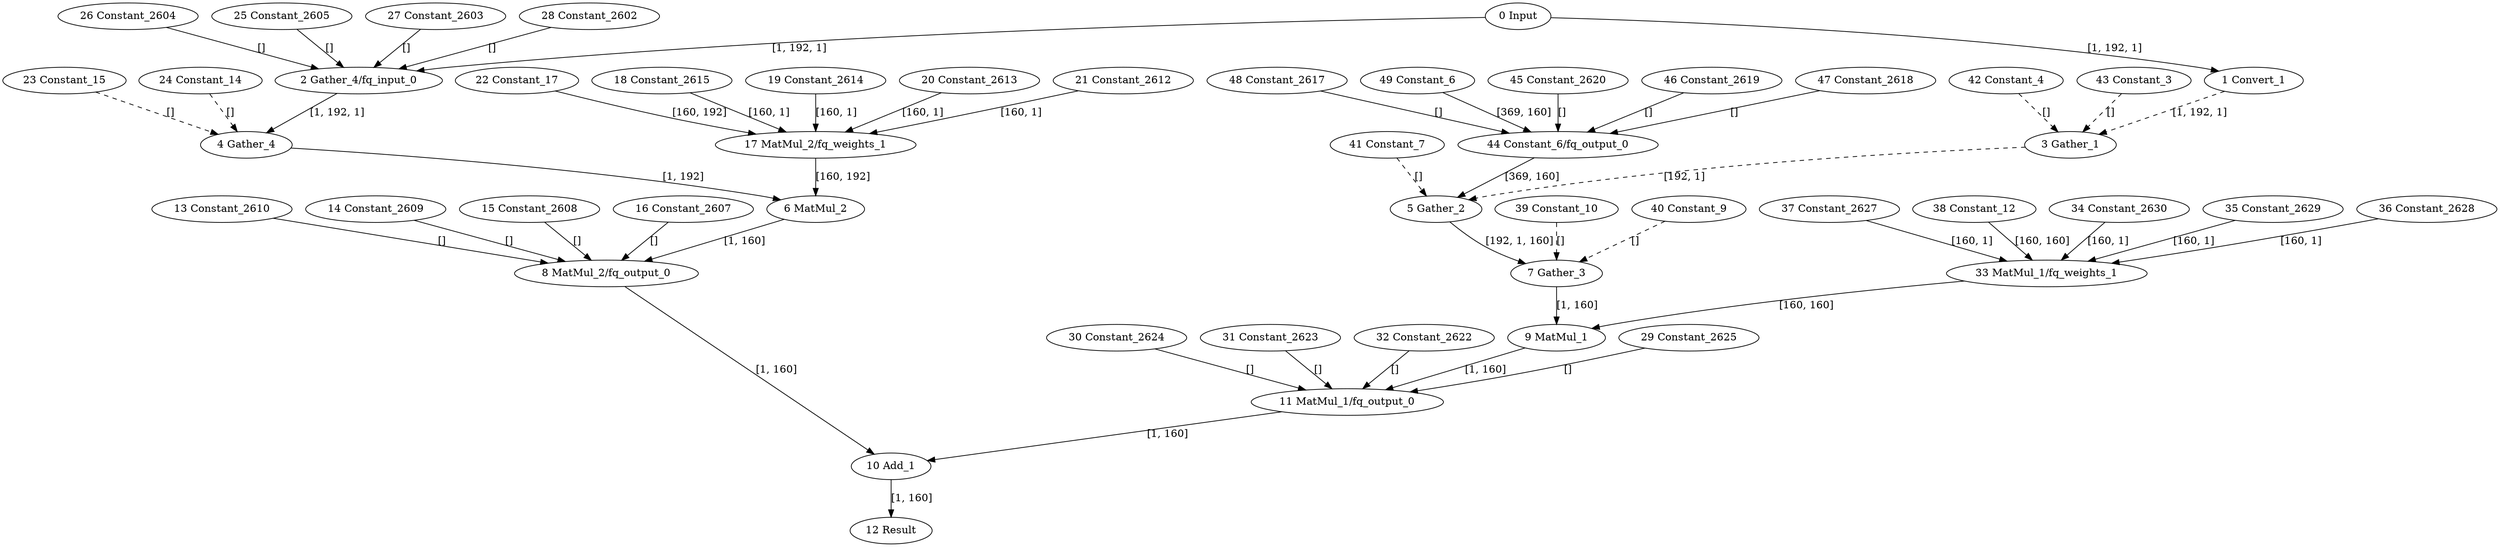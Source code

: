 strict digraph  {
"0 Input" [id=0, type=Parameter];
"1 Convert_1" [id=1, type=Convert];
"2 Gather_4/fq_input_0" [id=2, type=FakeQuantize];
"3 Gather_1" [id=3, type=Gather];
"4 Gather_4" [id=4, type=Gather];
"5 Gather_2" [id=5, type=Gather];
"6 MatMul_2" [id=6, type=MatMul];
"7 Gather_3" [id=7, type=Gather];
"8 MatMul_2/fq_output_0" [id=8, type=FakeQuantize];
"9 MatMul_1" [id=9, type=MatMul];
"10 Add_1" [id=10, type=Add];
"11 MatMul_1/fq_output_0" [id=11, type=FakeQuantize];
"12 Result" [id=12, type=Result];
"13 Constant_2610" [id=13, type=Constant];
"14 Constant_2609" [id=14, type=Constant];
"15 Constant_2608" [id=15, type=Constant];
"16 Constant_2607" [id=16, type=Constant];
"17 MatMul_2/fq_weights_1" [id=17, type=FakeQuantize];
"18 Constant_2615" [id=18, type=Constant];
"19 Constant_2614" [id=19, type=Constant];
"20 Constant_2613" [id=20, type=Constant];
"21 Constant_2612" [id=21, type=Constant];
"22 Constant_17" [id=22, type=Constant];
"23 Constant_15" [id=23, type=Constant];
"24 Constant_14" [id=24, type=Constant];
"25 Constant_2605" [id=25, type=Constant];
"26 Constant_2604" [id=26, type=Constant];
"27 Constant_2603" [id=27, type=Constant];
"28 Constant_2602" [id=28, type=Constant];
"29 Constant_2625" [id=29, type=Constant];
"30 Constant_2624" [id=30, type=Constant];
"31 Constant_2623" [id=31, type=Constant];
"32 Constant_2622" [id=32, type=Constant];
"33 MatMul_1/fq_weights_1" [id=33, type=FakeQuantize];
"34 Constant_2630" [id=34, type=Constant];
"35 Constant_2629" [id=35, type=Constant];
"36 Constant_2628" [id=36, type=Constant];
"37 Constant_2627" [id=37, type=Constant];
"38 Constant_12" [id=38, type=Constant];
"39 Constant_10" [id=39, type=Constant];
"40 Constant_9" [id=40, type=Constant];
"41 Constant_7" [id=41, type=Constant];
"42 Constant_4" [id=42, type=Constant];
"43 Constant_3" [id=43, type=Constant];
"44 Constant_6/fq_output_0" [id=44, type=FakeQuantize];
"45 Constant_2620" [id=45, type=Constant];
"46 Constant_2619" [id=46, type=Constant];
"47 Constant_2618" [id=47, type=Constant];
"48 Constant_2617" [id=48, type=Constant];
"49 Constant_6" [id=49, type=Constant];
"0 Input" -> "1 Convert_1"  [label="[1, 192, 1]", style=solid];
"0 Input" -> "2 Gather_4/fq_input_0"  [label="[1, 192, 1]", style=solid];
"1 Convert_1" -> "3 Gather_1"  [label="[1, 192, 1]", style=dashed];
"2 Gather_4/fq_input_0" -> "4 Gather_4"  [label="[1, 192, 1]", style=solid];
"3 Gather_1" -> "5 Gather_2"  [label="[192, 1]", style=dashed];
"4 Gather_4" -> "6 MatMul_2"  [label="[1, 192]", style=solid];
"5 Gather_2" -> "7 Gather_3"  [label="[192, 1, 160]", style=solid];
"6 MatMul_2" -> "8 MatMul_2/fq_output_0"  [label="[1, 160]", style=solid];
"7 Gather_3" -> "9 MatMul_1"  [label="[1, 160]", style=solid];
"8 MatMul_2/fq_output_0" -> "10 Add_1"  [label="[1, 160]", style=solid];
"9 MatMul_1" -> "11 MatMul_1/fq_output_0"  [label="[1, 160]", style=solid];
"10 Add_1" -> "12 Result"  [label="[1, 160]", style=solid];
"11 MatMul_1/fq_output_0" -> "10 Add_1"  [label="[1, 160]", style=solid];
"13 Constant_2610" -> "8 MatMul_2/fq_output_0"  [label="[]", style=solid];
"14 Constant_2609" -> "8 MatMul_2/fq_output_0"  [label="[]", style=solid];
"15 Constant_2608" -> "8 MatMul_2/fq_output_0"  [label="[]", style=solid];
"16 Constant_2607" -> "8 MatMul_2/fq_output_0"  [label="[]", style=solid];
"17 MatMul_2/fq_weights_1" -> "6 MatMul_2"  [label="[160, 192]", style=solid];
"18 Constant_2615" -> "17 MatMul_2/fq_weights_1"  [label="[160, 1]", style=solid];
"19 Constant_2614" -> "17 MatMul_2/fq_weights_1"  [label="[160, 1]", style=solid];
"20 Constant_2613" -> "17 MatMul_2/fq_weights_1"  [label="[160, 1]", style=solid];
"21 Constant_2612" -> "17 MatMul_2/fq_weights_1"  [label="[160, 1]", style=solid];
"22 Constant_17" -> "17 MatMul_2/fq_weights_1"  [label="[160, 192]", style=solid];
"23 Constant_15" -> "4 Gather_4"  [label="[]", style=dashed];
"24 Constant_14" -> "4 Gather_4"  [label="[]", style=dashed];
"25 Constant_2605" -> "2 Gather_4/fq_input_0"  [label="[]", style=solid];
"26 Constant_2604" -> "2 Gather_4/fq_input_0"  [label="[]", style=solid];
"27 Constant_2603" -> "2 Gather_4/fq_input_0"  [label="[]", style=solid];
"28 Constant_2602" -> "2 Gather_4/fq_input_0"  [label="[]", style=solid];
"29 Constant_2625" -> "11 MatMul_1/fq_output_0"  [label="[]", style=solid];
"30 Constant_2624" -> "11 MatMul_1/fq_output_0"  [label="[]", style=solid];
"31 Constant_2623" -> "11 MatMul_1/fq_output_0"  [label="[]", style=solid];
"32 Constant_2622" -> "11 MatMul_1/fq_output_0"  [label="[]", style=solid];
"33 MatMul_1/fq_weights_1" -> "9 MatMul_1"  [label="[160, 160]", style=solid];
"34 Constant_2630" -> "33 MatMul_1/fq_weights_1"  [label="[160, 1]", style=solid];
"35 Constant_2629" -> "33 MatMul_1/fq_weights_1"  [label="[160, 1]", style=solid];
"36 Constant_2628" -> "33 MatMul_1/fq_weights_1"  [label="[160, 1]", style=solid];
"37 Constant_2627" -> "33 MatMul_1/fq_weights_1"  [label="[160, 1]", style=solid];
"38 Constant_12" -> "33 MatMul_1/fq_weights_1"  [label="[160, 160]", style=solid];
"39 Constant_10" -> "7 Gather_3"  [label="[]", style=dashed];
"40 Constant_9" -> "7 Gather_3"  [label="[]", style=dashed];
"41 Constant_7" -> "5 Gather_2"  [label="[]", style=dashed];
"42 Constant_4" -> "3 Gather_1"  [label="[]", style=dashed];
"43 Constant_3" -> "3 Gather_1"  [label="[]", style=dashed];
"44 Constant_6/fq_output_0" -> "5 Gather_2"  [label="[369, 160]", style=solid];
"45 Constant_2620" -> "44 Constant_6/fq_output_0"  [label="[]", style=solid];
"46 Constant_2619" -> "44 Constant_6/fq_output_0"  [label="[]", style=solid];
"47 Constant_2618" -> "44 Constant_6/fq_output_0"  [label="[]", style=solid];
"48 Constant_2617" -> "44 Constant_6/fq_output_0"  [label="[]", style=solid];
"49 Constant_6" -> "44 Constant_6/fq_output_0"  [label="[369, 160]", style=solid];
}
